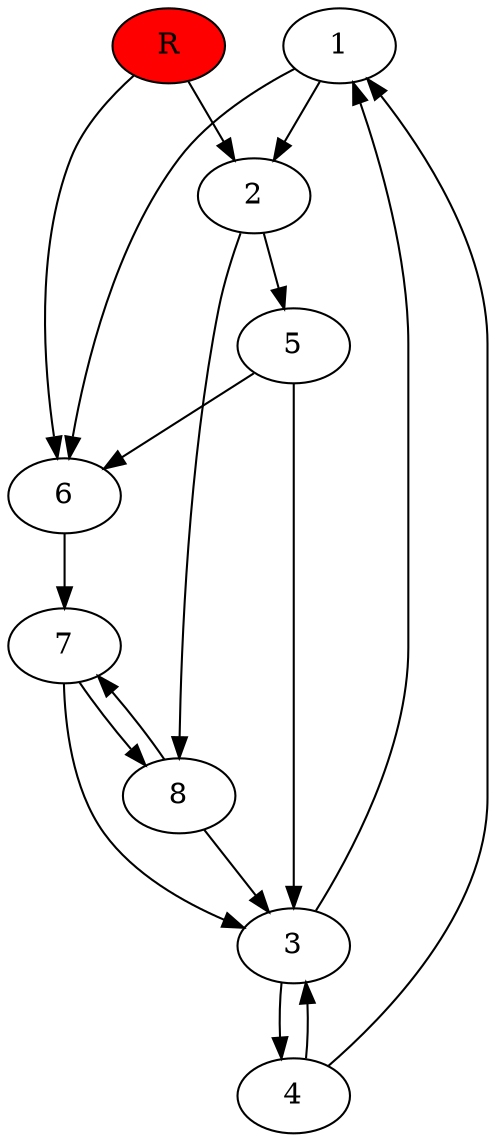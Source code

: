 digraph prb31065 {
	1
	2
	3
	4
	5
	6
	7
	8
	R [fillcolor="#ff0000" style=filled]
	1 -> 2
	1 -> 6
	2 -> 5
	2 -> 8
	3 -> 1
	3 -> 4
	4 -> 1
	4 -> 3
	5 -> 3
	5 -> 6
	6 -> 7
	7 -> 3
	7 -> 8
	8 -> 3
	8 -> 7
	R -> 2
	R -> 6
}
